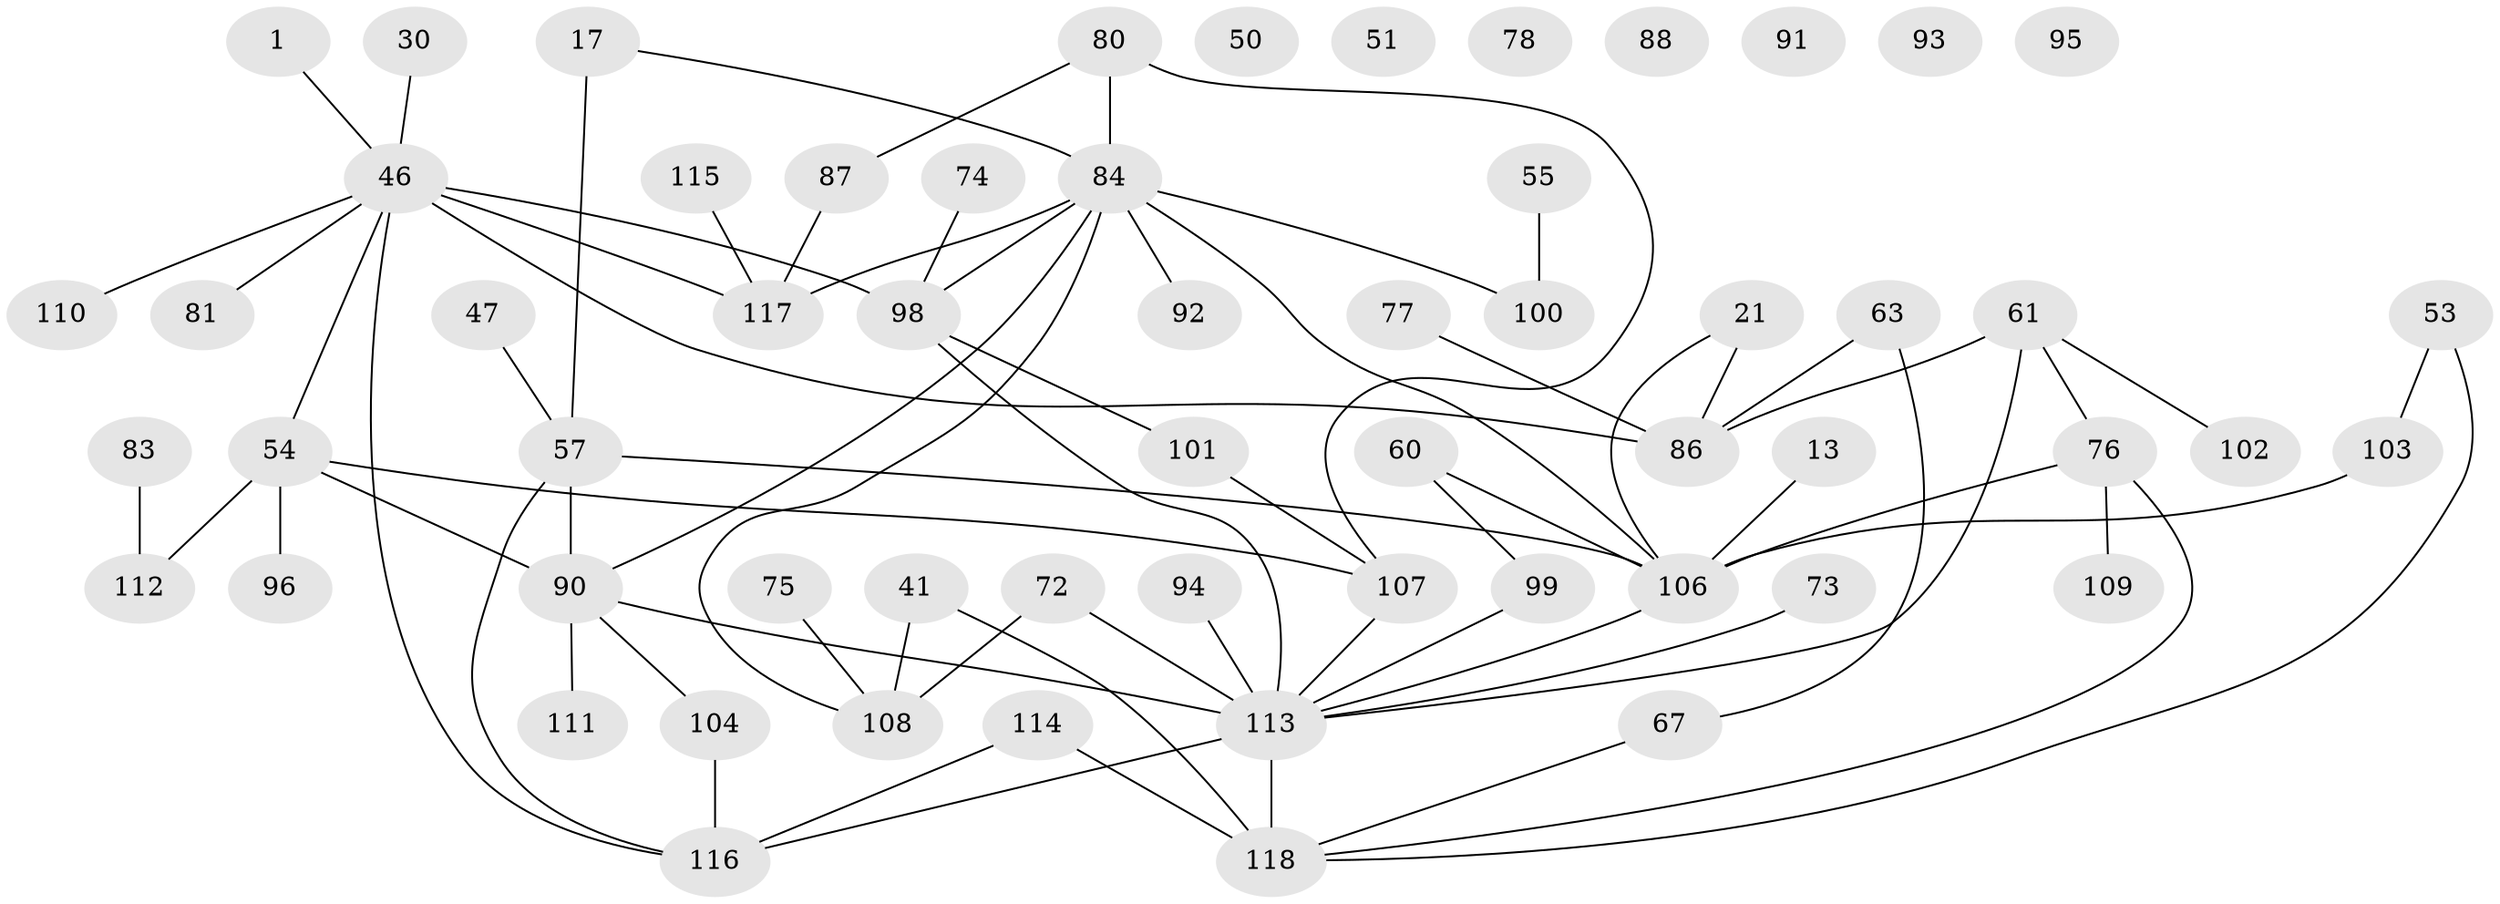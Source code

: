 // original degree distribution, {1: 0.2627118644067797, 2: 0.2288135593220339, 5: 0.06779661016949153, 3: 0.2033898305084746, 4: 0.1440677966101695, 7: 0.025423728813559324, 6: 0.00847457627118644, 0: 0.059322033898305086}
// Generated by graph-tools (version 1.1) at 2025/40/03/09/25 04:40:13]
// undirected, 59 vertices, 74 edges
graph export_dot {
graph [start="1"]
  node [color=gray90,style=filled];
  1;
  13;
  17;
  21;
  30;
  41 [super="+18"];
  46 [super="+44"];
  47;
  50;
  51;
  53 [super="+14"];
  54 [super="+52"];
  55;
  57 [super="+27"];
  60;
  61 [super="+5+58"];
  63;
  67;
  72;
  73;
  74;
  75;
  76 [super="+29+19"];
  77 [super="+32"];
  78;
  80 [super="+43"];
  81;
  83;
  84 [super="+69+62+82"];
  86 [super="+59"];
  87;
  88;
  90 [super="+23+34+79+24"];
  91;
  92;
  93;
  94 [super="+42"];
  95;
  96;
  98 [super="+97"];
  99 [super="+26"];
  100 [super="+35"];
  101;
  102;
  103;
  104 [super="+65+89"];
  106 [super="+4+31+45+71"];
  107;
  108;
  109;
  110;
  111 [super="+9"];
  112 [super="+15"];
  113 [super="+85+105+66"];
  114;
  115;
  116 [super="+49+70"];
  117;
  118;
  1 -- 46;
  13 -- 106;
  17 -- 57 [weight=2];
  17 -- 84;
  21 -- 86;
  21 -- 106;
  30 -- 46;
  41 -- 118 [weight=2];
  41 -- 108;
  46 -- 86 [weight=2];
  46 -- 110;
  46 -- 81;
  46 -- 117;
  46 -- 54;
  46 -- 116;
  46 -- 98;
  47 -- 57;
  53 -- 103;
  53 -- 118;
  54 -- 107;
  54 -- 96;
  54 -- 90;
  54 -- 112;
  55 -- 100;
  57 -- 106 [weight=2];
  57 -- 90 [weight=3];
  57 -- 116;
  60 -- 106;
  60 -- 99;
  61 -- 86 [weight=2];
  61 -- 113;
  61 -- 102;
  61 -- 76;
  63 -- 67;
  63 -- 86 [weight=2];
  67 -- 118;
  72 -- 108;
  72 -- 113;
  73 -- 113;
  74 -- 98;
  75 -- 108;
  76 -- 109;
  76 -- 118;
  76 -- 106;
  77 -- 86;
  80 -- 87;
  80 -- 107;
  80 -- 84;
  83 -- 112;
  84 -- 100;
  84 -- 117;
  84 -- 106 [weight=2];
  84 -- 90 [weight=3];
  84 -- 108;
  84 -- 92;
  84 -- 98;
  87 -- 117;
  90 -- 113 [weight=3];
  90 -- 104;
  90 -- 111;
  94 -- 113;
  98 -- 113;
  98 -- 101;
  99 -- 113;
  101 -- 107;
  103 -- 106;
  104 -- 116;
  106 -- 113;
  107 -- 113;
  113 -- 118;
  113 -- 116;
  114 -- 116;
  114 -- 118;
  115 -- 117;
}
